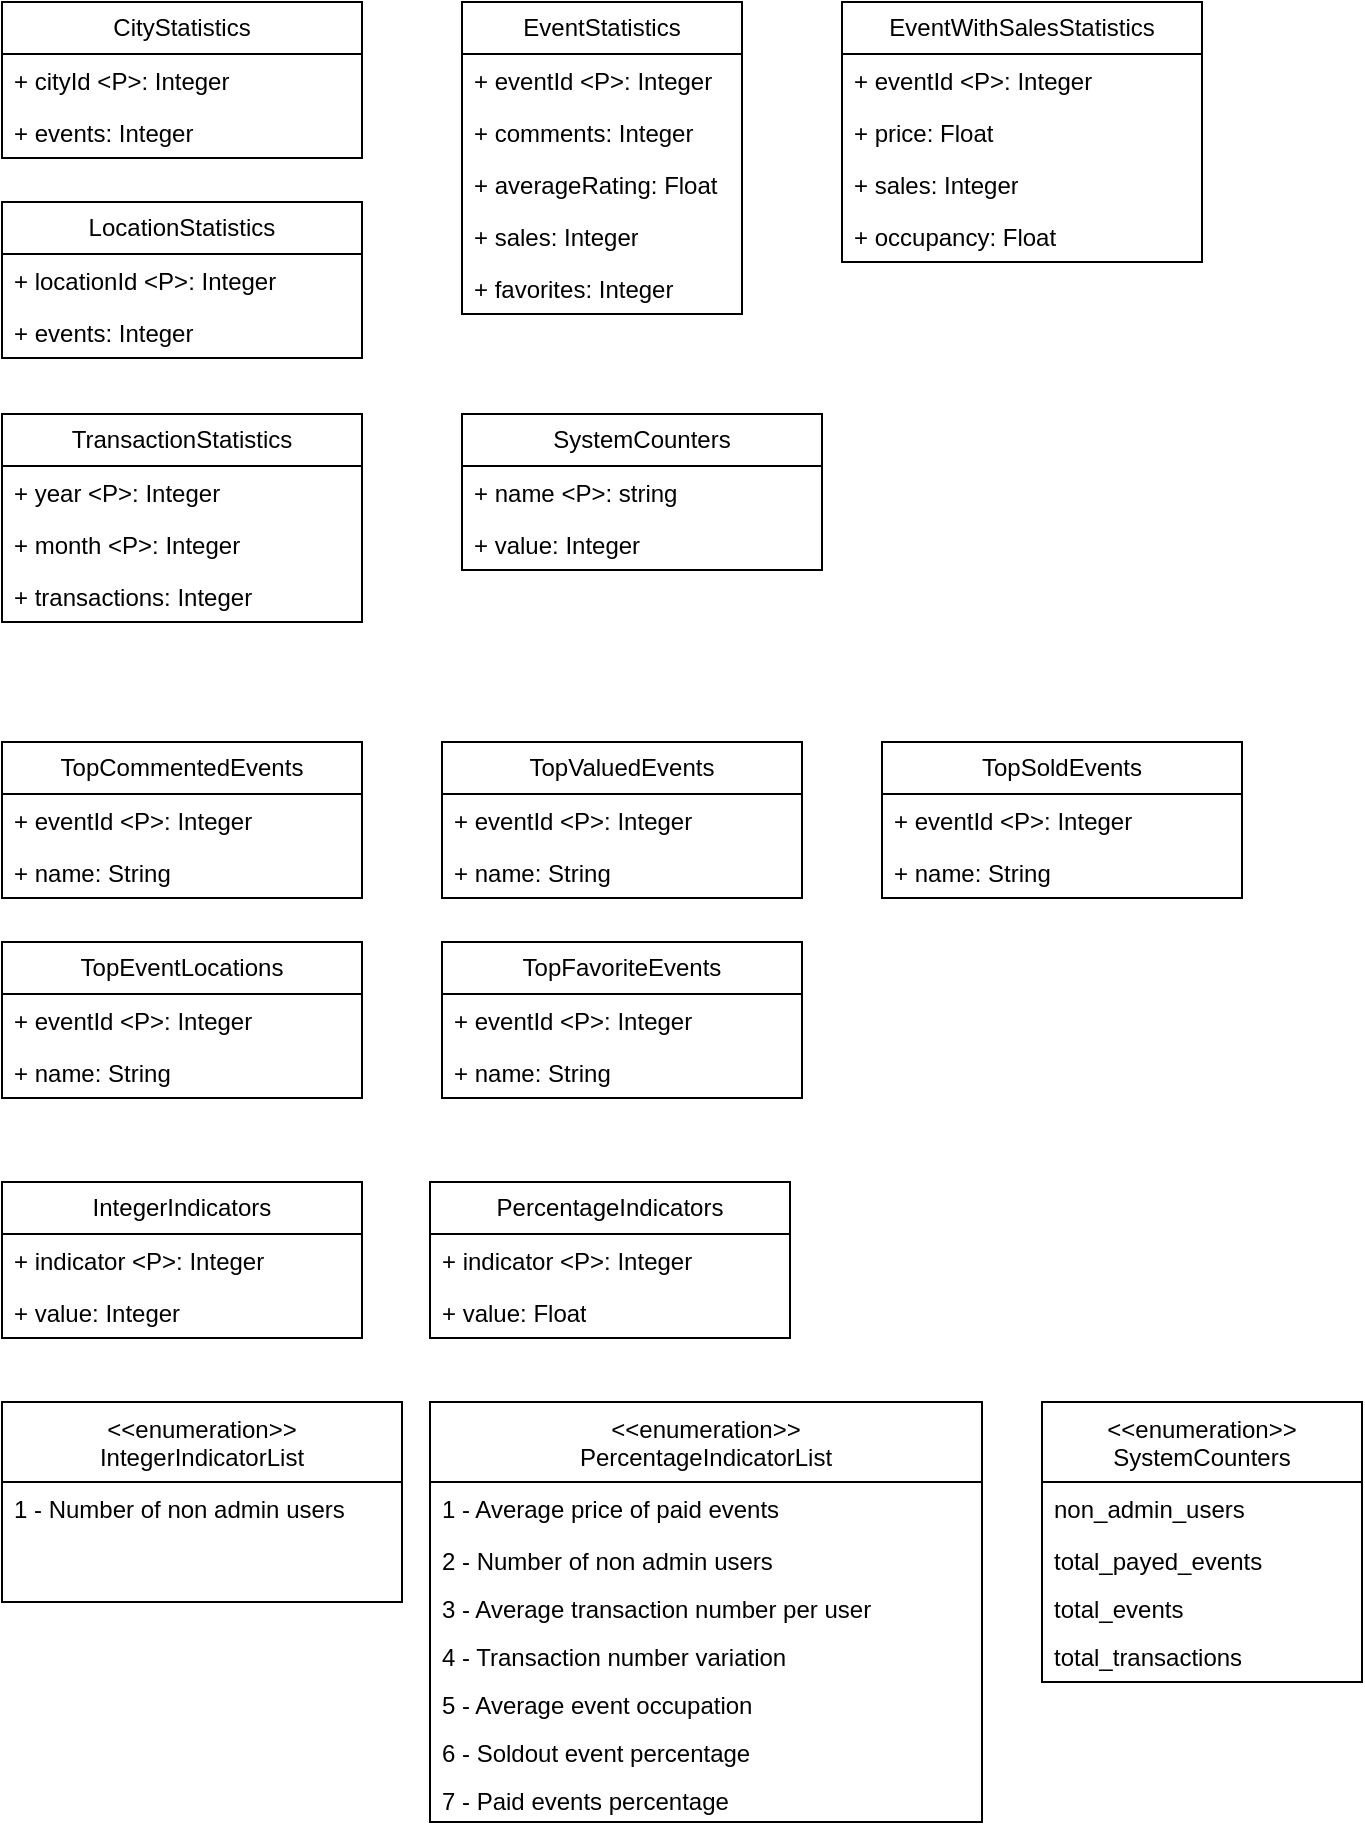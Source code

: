 <mxfile version="24.3.1" type="github">
  <diagram name="Página-1" id="GyDcyAgr15_voH2KFKZd">
    <mxGraphModel dx="2074" dy="1142" grid="1" gridSize="10" guides="1" tooltips="1" connect="1" arrows="1" fold="1" page="1" pageScale="1" pageWidth="827" pageHeight="1169" math="0" shadow="0">
      <root>
        <mxCell id="0" />
        <mxCell id="1" parent="0" />
        <mxCell id="F1hBgyZRCNYkHsS2Qec8-5" value="EventStatistics" style="swimlane;fontStyle=0;childLayout=stackLayout;horizontal=1;startSize=26;fillColor=none;horizontalStack=0;resizeParent=1;resizeParentMax=0;resizeLast=0;collapsible=1;marginBottom=0;whiteSpace=wrap;html=1;" parent="1" vertex="1">
          <mxGeometry x="340" y="340" width="140" height="156" as="geometry" />
        </mxCell>
        <mxCell id="F1hBgyZRCNYkHsS2Qec8-6" value="+ eventId &amp;lt;P&amp;gt;: Integer" style="text;strokeColor=none;fillColor=none;align=left;verticalAlign=top;spacingLeft=4;spacingRight=4;overflow=hidden;rotatable=0;points=[[0,0.5],[1,0.5]];portConstraint=eastwest;whiteSpace=wrap;html=1;" parent="F1hBgyZRCNYkHsS2Qec8-5" vertex="1">
          <mxGeometry y="26" width="140" height="26" as="geometry" />
        </mxCell>
        <mxCell id="F1hBgyZRCNYkHsS2Qec8-7" value="+ comments: Integer" style="text;strokeColor=none;fillColor=none;align=left;verticalAlign=top;spacingLeft=4;spacingRight=4;overflow=hidden;rotatable=0;points=[[0,0.5],[1,0.5]];portConstraint=eastwest;whiteSpace=wrap;html=1;" parent="F1hBgyZRCNYkHsS2Qec8-5" vertex="1">
          <mxGeometry y="52" width="140" height="26" as="geometry" />
        </mxCell>
        <mxCell id="F1hBgyZRCNYkHsS2Qec8-8" value="+ averageRating: Float" style="text;strokeColor=none;fillColor=none;align=left;verticalAlign=top;spacingLeft=4;spacingRight=4;overflow=hidden;rotatable=0;points=[[0,0.5],[1,0.5]];portConstraint=eastwest;whiteSpace=wrap;html=1;" parent="F1hBgyZRCNYkHsS2Qec8-5" vertex="1">
          <mxGeometry y="78" width="140" height="26" as="geometry" />
        </mxCell>
        <mxCell id="F1hBgyZRCNYkHsS2Qec8-9" value="+ sales: Integer" style="text;strokeColor=none;fillColor=none;align=left;verticalAlign=top;spacingLeft=4;spacingRight=4;overflow=hidden;rotatable=0;points=[[0,0.5],[1,0.5]];portConstraint=eastwest;whiteSpace=wrap;html=1;" parent="F1hBgyZRCNYkHsS2Qec8-5" vertex="1">
          <mxGeometry y="104" width="140" height="26" as="geometry" />
        </mxCell>
        <mxCell id="F1hBgyZRCNYkHsS2Qec8-10" value="+ favorites: Integer" style="text;strokeColor=none;fillColor=none;align=left;verticalAlign=top;spacingLeft=4;spacingRight=4;overflow=hidden;rotatable=0;points=[[0,0.5],[1,0.5]];portConstraint=eastwest;whiteSpace=wrap;html=1;" parent="F1hBgyZRCNYkHsS2Qec8-5" vertex="1">
          <mxGeometry y="130" width="140" height="26" as="geometry" />
        </mxCell>
        <mxCell id="F1hBgyZRCNYkHsS2Qec8-11" value="EventWithSalesStatistics" style="swimlane;fontStyle=0;childLayout=stackLayout;horizontal=1;startSize=26;fillColor=none;horizontalStack=0;resizeParent=1;resizeParentMax=0;resizeLast=0;collapsible=1;marginBottom=0;whiteSpace=wrap;html=1;" parent="1" vertex="1">
          <mxGeometry x="530" y="340" width="180" height="130" as="geometry" />
        </mxCell>
        <mxCell id="F1hBgyZRCNYkHsS2Qec8-12" value="+ eventId &amp;lt;P&amp;gt;: Integer" style="text;strokeColor=none;fillColor=none;align=left;verticalAlign=top;spacingLeft=4;spacingRight=4;overflow=hidden;rotatable=0;points=[[0,0.5],[1,0.5]];portConstraint=eastwest;whiteSpace=wrap;html=1;" parent="F1hBgyZRCNYkHsS2Qec8-11" vertex="1">
          <mxGeometry y="26" width="180" height="26" as="geometry" />
        </mxCell>
        <mxCell id="F1hBgyZRCNYkHsS2Qec8-13" value="+ price: Float" style="text;strokeColor=none;fillColor=none;align=left;verticalAlign=top;spacingLeft=4;spacingRight=4;overflow=hidden;rotatable=0;points=[[0,0.5],[1,0.5]];portConstraint=eastwest;whiteSpace=wrap;html=1;" parent="F1hBgyZRCNYkHsS2Qec8-11" vertex="1">
          <mxGeometry y="52" width="180" height="26" as="geometry" />
        </mxCell>
        <mxCell id="F1hBgyZRCNYkHsS2Qec8-14" value="+ sales: Integer" style="text;strokeColor=none;fillColor=none;align=left;verticalAlign=top;spacingLeft=4;spacingRight=4;overflow=hidden;rotatable=0;points=[[0,0.5],[1,0.5]];portConstraint=eastwest;whiteSpace=wrap;html=1;" parent="F1hBgyZRCNYkHsS2Qec8-11" vertex="1">
          <mxGeometry y="78" width="180" height="26" as="geometry" />
        </mxCell>
        <mxCell id="F1hBgyZRCNYkHsS2Qec8-15" value="+ occupancy: Float" style="text;strokeColor=none;fillColor=none;align=left;verticalAlign=top;spacingLeft=4;spacingRight=4;overflow=hidden;rotatable=0;points=[[0,0.5],[1,0.5]];portConstraint=eastwest;whiteSpace=wrap;html=1;" parent="F1hBgyZRCNYkHsS2Qec8-11" vertex="1">
          <mxGeometry y="104" width="180" height="26" as="geometry" />
        </mxCell>
        <mxCell id="F1hBgyZRCNYkHsS2Qec8-17" value="CityStatistics" style="swimlane;fontStyle=0;childLayout=stackLayout;horizontal=1;startSize=26;fillColor=none;horizontalStack=0;resizeParent=1;resizeParentMax=0;resizeLast=0;collapsible=1;marginBottom=0;whiteSpace=wrap;html=1;" parent="1" vertex="1">
          <mxGeometry x="110" y="340" width="180" height="78" as="geometry" />
        </mxCell>
        <mxCell id="F1hBgyZRCNYkHsS2Qec8-18" value="+ cityId &amp;lt;P&amp;gt;: Integer" style="text;strokeColor=none;fillColor=none;align=left;verticalAlign=top;spacingLeft=4;spacingRight=4;overflow=hidden;rotatable=0;points=[[0,0.5],[1,0.5]];portConstraint=eastwest;whiteSpace=wrap;html=1;" parent="F1hBgyZRCNYkHsS2Qec8-17" vertex="1">
          <mxGeometry y="26" width="180" height="26" as="geometry" />
        </mxCell>
        <mxCell id="F1hBgyZRCNYkHsS2Qec8-19" value="+ events: Integer" style="text;strokeColor=none;fillColor=none;align=left;verticalAlign=top;spacingLeft=4;spacingRight=4;overflow=hidden;rotatable=0;points=[[0,0.5],[1,0.5]];portConstraint=eastwest;whiteSpace=wrap;html=1;" parent="F1hBgyZRCNYkHsS2Qec8-17" vertex="1">
          <mxGeometry y="52" width="180" height="26" as="geometry" />
        </mxCell>
        <mxCell id="F1hBgyZRCNYkHsS2Qec8-22" value="LocationStatistics" style="swimlane;fontStyle=0;childLayout=stackLayout;horizontal=1;startSize=26;fillColor=none;horizontalStack=0;resizeParent=1;resizeParentMax=0;resizeLast=0;collapsible=1;marginBottom=0;whiteSpace=wrap;html=1;" parent="1" vertex="1">
          <mxGeometry x="110" y="440" width="180" height="78" as="geometry" />
        </mxCell>
        <mxCell id="F1hBgyZRCNYkHsS2Qec8-23" value="+ locationId &amp;lt;P&amp;gt;: Integer" style="text;strokeColor=none;fillColor=none;align=left;verticalAlign=top;spacingLeft=4;spacingRight=4;overflow=hidden;rotatable=0;points=[[0,0.5],[1,0.5]];portConstraint=eastwest;whiteSpace=wrap;html=1;" parent="F1hBgyZRCNYkHsS2Qec8-22" vertex="1">
          <mxGeometry y="26" width="180" height="26" as="geometry" />
        </mxCell>
        <mxCell id="F1hBgyZRCNYkHsS2Qec8-24" value="+ events: Integer" style="text;strokeColor=none;fillColor=none;align=left;verticalAlign=top;spacingLeft=4;spacingRight=4;overflow=hidden;rotatable=0;points=[[0,0.5],[1,0.5]];portConstraint=eastwest;whiteSpace=wrap;html=1;" parent="F1hBgyZRCNYkHsS2Qec8-22" vertex="1">
          <mxGeometry y="52" width="180" height="26" as="geometry" />
        </mxCell>
        <mxCell id="F1hBgyZRCNYkHsS2Qec8-25" value="TransactionStatistics" style="swimlane;fontStyle=0;childLayout=stackLayout;horizontal=1;startSize=26;fillColor=none;horizontalStack=0;resizeParent=1;resizeParentMax=0;resizeLast=0;collapsible=1;marginBottom=0;whiteSpace=wrap;html=1;" parent="1" vertex="1">
          <mxGeometry x="110" y="546" width="180" height="104" as="geometry" />
        </mxCell>
        <mxCell id="F1hBgyZRCNYkHsS2Qec8-26" value="+ year &amp;lt;P&amp;gt;: Integer" style="text;strokeColor=none;fillColor=none;align=left;verticalAlign=top;spacingLeft=4;spacingRight=4;overflow=hidden;rotatable=0;points=[[0,0.5],[1,0.5]];portConstraint=eastwest;whiteSpace=wrap;html=1;" parent="F1hBgyZRCNYkHsS2Qec8-25" vertex="1">
          <mxGeometry y="26" width="180" height="26" as="geometry" />
        </mxCell>
        <mxCell id="F1hBgyZRCNYkHsS2Qec8-27" value="+ month &amp;lt;P&amp;gt;: Integer" style="text;strokeColor=none;fillColor=none;align=left;verticalAlign=top;spacingLeft=4;spacingRight=4;overflow=hidden;rotatable=0;points=[[0,0.5],[1,0.5]];portConstraint=eastwest;whiteSpace=wrap;html=1;" parent="F1hBgyZRCNYkHsS2Qec8-25" vertex="1">
          <mxGeometry y="52" width="180" height="26" as="geometry" />
        </mxCell>
        <mxCell id="F1hBgyZRCNYkHsS2Qec8-28" value="+ transactions: Integer" style="text;strokeColor=none;fillColor=none;align=left;verticalAlign=top;spacingLeft=4;spacingRight=4;overflow=hidden;rotatable=0;points=[[0,0.5],[1,0.5]];portConstraint=eastwest;whiteSpace=wrap;html=1;" parent="F1hBgyZRCNYkHsS2Qec8-25" vertex="1">
          <mxGeometry y="78" width="180" height="26" as="geometry" />
        </mxCell>
        <mxCell id="F1hBgyZRCNYkHsS2Qec8-29" value="SystemCounters" style="swimlane;fontStyle=0;childLayout=stackLayout;horizontal=1;startSize=26;fillColor=none;horizontalStack=0;resizeParent=1;resizeParentMax=0;resizeLast=0;collapsible=1;marginBottom=0;whiteSpace=wrap;html=1;" parent="1" vertex="1">
          <mxGeometry x="340" y="546" width="180" height="78" as="geometry" />
        </mxCell>
        <mxCell id="F1hBgyZRCNYkHsS2Qec8-30" value="+ name &amp;lt;P&amp;gt;: string" style="text;strokeColor=none;fillColor=none;align=left;verticalAlign=top;spacingLeft=4;spacingRight=4;overflow=hidden;rotatable=0;points=[[0,0.5],[1,0.5]];portConstraint=eastwest;whiteSpace=wrap;html=1;" parent="F1hBgyZRCNYkHsS2Qec8-29" vertex="1">
          <mxGeometry y="26" width="180" height="26" as="geometry" />
        </mxCell>
        <mxCell id="F1hBgyZRCNYkHsS2Qec8-31" value="+ value: Integer" style="text;strokeColor=none;fillColor=none;align=left;verticalAlign=top;spacingLeft=4;spacingRight=4;overflow=hidden;rotatable=0;points=[[0,0.5],[1,0.5]];portConstraint=eastwest;whiteSpace=wrap;html=1;" parent="F1hBgyZRCNYkHsS2Qec8-29" vertex="1">
          <mxGeometry y="52" width="180" height="26" as="geometry" />
        </mxCell>
        <mxCell id="F1hBgyZRCNYkHsS2Qec8-33" value="TopCommentedEvents" style="swimlane;fontStyle=0;childLayout=stackLayout;horizontal=1;startSize=26;fillColor=none;horizontalStack=0;resizeParent=1;resizeParentMax=0;resizeLast=0;collapsible=1;marginBottom=0;whiteSpace=wrap;html=1;" parent="1" vertex="1">
          <mxGeometry x="110" y="710" width="180" height="78" as="geometry" />
        </mxCell>
        <mxCell id="F1hBgyZRCNYkHsS2Qec8-34" value="+ eventId  &amp;lt;P&amp;gt;: Integer" style="text;strokeColor=none;fillColor=none;align=left;verticalAlign=top;spacingLeft=4;spacingRight=4;overflow=hidden;rotatable=0;points=[[0,0.5],[1,0.5]];portConstraint=eastwest;whiteSpace=wrap;html=1;" parent="F1hBgyZRCNYkHsS2Qec8-33" vertex="1">
          <mxGeometry y="26" width="180" height="26" as="geometry" />
        </mxCell>
        <mxCell id="F1hBgyZRCNYkHsS2Qec8-35" value="+ name: String" style="text;strokeColor=none;fillColor=none;align=left;verticalAlign=top;spacingLeft=4;spacingRight=4;overflow=hidden;rotatable=0;points=[[0,0.5],[1,0.5]];portConstraint=eastwest;whiteSpace=wrap;html=1;" parent="F1hBgyZRCNYkHsS2Qec8-33" vertex="1">
          <mxGeometry y="52" width="180" height="26" as="geometry" />
        </mxCell>
        <mxCell id="F1hBgyZRCNYkHsS2Qec8-37" value="TopValuedEvents" style="swimlane;fontStyle=0;childLayout=stackLayout;horizontal=1;startSize=26;fillColor=none;horizontalStack=0;resizeParent=1;resizeParentMax=0;resizeLast=0;collapsible=1;marginBottom=0;whiteSpace=wrap;html=1;" parent="1" vertex="1">
          <mxGeometry x="330" y="710" width="180" height="78" as="geometry" />
        </mxCell>
        <mxCell id="F1hBgyZRCNYkHsS2Qec8-38" value="+ eventId  &amp;lt;P&amp;gt;: Integer" style="text;strokeColor=none;fillColor=none;align=left;verticalAlign=top;spacingLeft=4;spacingRight=4;overflow=hidden;rotatable=0;points=[[0,0.5],[1,0.5]];portConstraint=eastwest;whiteSpace=wrap;html=1;" parent="F1hBgyZRCNYkHsS2Qec8-37" vertex="1">
          <mxGeometry y="26" width="180" height="26" as="geometry" />
        </mxCell>
        <mxCell id="F1hBgyZRCNYkHsS2Qec8-39" value="+ name: String" style="text;strokeColor=none;fillColor=none;align=left;verticalAlign=top;spacingLeft=4;spacingRight=4;overflow=hidden;rotatable=0;points=[[0,0.5],[1,0.5]];portConstraint=eastwest;whiteSpace=wrap;html=1;" parent="F1hBgyZRCNYkHsS2Qec8-37" vertex="1">
          <mxGeometry y="52" width="180" height="26" as="geometry" />
        </mxCell>
        <mxCell id="F1hBgyZRCNYkHsS2Qec8-40" value="TopSoldEvents" style="swimlane;fontStyle=0;childLayout=stackLayout;horizontal=1;startSize=26;fillColor=none;horizontalStack=0;resizeParent=1;resizeParentMax=0;resizeLast=0;collapsible=1;marginBottom=0;whiteSpace=wrap;html=1;" parent="1" vertex="1">
          <mxGeometry x="550" y="710" width="180" height="78" as="geometry" />
        </mxCell>
        <mxCell id="F1hBgyZRCNYkHsS2Qec8-41" value="+ eventId  &amp;lt;P&amp;gt;: Integer" style="text;strokeColor=none;fillColor=none;align=left;verticalAlign=top;spacingLeft=4;spacingRight=4;overflow=hidden;rotatable=0;points=[[0,0.5],[1,0.5]];portConstraint=eastwest;whiteSpace=wrap;html=1;" parent="F1hBgyZRCNYkHsS2Qec8-40" vertex="1">
          <mxGeometry y="26" width="180" height="26" as="geometry" />
        </mxCell>
        <mxCell id="F1hBgyZRCNYkHsS2Qec8-42" value="+ name: String" style="text;strokeColor=none;fillColor=none;align=left;verticalAlign=top;spacingLeft=4;spacingRight=4;overflow=hidden;rotatable=0;points=[[0,0.5],[1,0.5]];portConstraint=eastwest;whiteSpace=wrap;html=1;" parent="F1hBgyZRCNYkHsS2Qec8-40" vertex="1">
          <mxGeometry y="52" width="180" height="26" as="geometry" />
        </mxCell>
        <mxCell id="F1hBgyZRCNYkHsS2Qec8-43" value="TopEventLocations" style="swimlane;fontStyle=0;childLayout=stackLayout;horizontal=1;startSize=26;fillColor=none;horizontalStack=0;resizeParent=1;resizeParentMax=0;resizeLast=0;collapsible=1;marginBottom=0;whiteSpace=wrap;html=1;" parent="1" vertex="1">
          <mxGeometry x="110" y="810" width="180" height="78" as="geometry" />
        </mxCell>
        <mxCell id="F1hBgyZRCNYkHsS2Qec8-44" value="+ eventId  &amp;lt;P&amp;gt;: Integer" style="text;strokeColor=none;fillColor=none;align=left;verticalAlign=top;spacingLeft=4;spacingRight=4;overflow=hidden;rotatable=0;points=[[0,0.5],[1,0.5]];portConstraint=eastwest;whiteSpace=wrap;html=1;" parent="F1hBgyZRCNYkHsS2Qec8-43" vertex="1">
          <mxGeometry y="26" width="180" height="26" as="geometry" />
        </mxCell>
        <mxCell id="F1hBgyZRCNYkHsS2Qec8-45" value="+ name: String" style="text;strokeColor=none;fillColor=none;align=left;verticalAlign=top;spacingLeft=4;spacingRight=4;overflow=hidden;rotatable=0;points=[[0,0.5],[1,0.5]];portConstraint=eastwest;whiteSpace=wrap;html=1;" parent="F1hBgyZRCNYkHsS2Qec8-43" vertex="1">
          <mxGeometry y="52" width="180" height="26" as="geometry" />
        </mxCell>
        <mxCell id="F1hBgyZRCNYkHsS2Qec8-46" value="TopFavoriteEvents" style="swimlane;fontStyle=0;childLayout=stackLayout;horizontal=1;startSize=26;fillColor=none;horizontalStack=0;resizeParent=1;resizeParentMax=0;resizeLast=0;collapsible=1;marginBottom=0;whiteSpace=wrap;html=1;" parent="1" vertex="1">
          <mxGeometry x="330" y="810" width="180" height="78" as="geometry" />
        </mxCell>
        <mxCell id="F1hBgyZRCNYkHsS2Qec8-47" value="+ eventId  &amp;lt;P&amp;gt;: Integer" style="text;strokeColor=none;fillColor=none;align=left;verticalAlign=top;spacingLeft=4;spacingRight=4;overflow=hidden;rotatable=0;points=[[0,0.5],[1,0.5]];portConstraint=eastwest;whiteSpace=wrap;html=1;" parent="F1hBgyZRCNYkHsS2Qec8-46" vertex="1">
          <mxGeometry y="26" width="180" height="26" as="geometry" />
        </mxCell>
        <mxCell id="F1hBgyZRCNYkHsS2Qec8-48" value="+ name: String" style="text;strokeColor=none;fillColor=none;align=left;verticalAlign=top;spacingLeft=4;spacingRight=4;overflow=hidden;rotatable=0;points=[[0,0.5],[1,0.5]];portConstraint=eastwest;whiteSpace=wrap;html=1;" parent="F1hBgyZRCNYkHsS2Qec8-46" vertex="1">
          <mxGeometry y="52" width="180" height="26" as="geometry" />
        </mxCell>
        <mxCell id="F1hBgyZRCNYkHsS2Qec8-49" value="&lt;div&gt;IntegerIndicators&lt;/div&gt;" style="swimlane;fontStyle=0;childLayout=stackLayout;horizontal=1;startSize=26;fillColor=none;horizontalStack=0;resizeParent=1;resizeParentMax=0;resizeLast=0;collapsible=1;marginBottom=0;whiteSpace=wrap;html=1;" parent="1" vertex="1">
          <mxGeometry x="110" y="930" width="180" height="78" as="geometry" />
        </mxCell>
        <mxCell id="F1hBgyZRCNYkHsS2Qec8-50" value="+ indicator &amp;lt;P&amp;gt;: Integer" style="text;strokeColor=none;fillColor=none;align=left;verticalAlign=top;spacingLeft=4;spacingRight=4;overflow=hidden;rotatable=0;points=[[0,0.5],[1,0.5]];portConstraint=eastwest;whiteSpace=wrap;html=1;" parent="F1hBgyZRCNYkHsS2Qec8-49" vertex="1">
          <mxGeometry y="26" width="180" height="26" as="geometry" />
        </mxCell>
        <mxCell id="F1hBgyZRCNYkHsS2Qec8-51" value="+ value: Integer" style="text;strokeColor=none;fillColor=none;align=left;verticalAlign=top;spacingLeft=4;spacingRight=4;overflow=hidden;rotatable=0;points=[[0,0.5],[1,0.5]];portConstraint=eastwest;whiteSpace=wrap;html=1;" parent="F1hBgyZRCNYkHsS2Qec8-49" vertex="1">
          <mxGeometry y="52" width="180" height="26" as="geometry" />
        </mxCell>
        <mxCell id="F1hBgyZRCNYkHsS2Qec8-55" value="&lt;div&gt;PercentageIndicators&lt;/div&gt;" style="swimlane;fontStyle=0;childLayout=stackLayout;horizontal=1;startSize=26;fillColor=none;horizontalStack=0;resizeParent=1;resizeParentMax=0;resizeLast=0;collapsible=1;marginBottom=0;whiteSpace=wrap;html=1;" parent="1" vertex="1">
          <mxGeometry x="324" y="930" width="180" height="78" as="geometry" />
        </mxCell>
        <mxCell id="F1hBgyZRCNYkHsS2Qec8-56" value="+ indicator &amp;lt;P&amp;gt;: Integer" style="text;strokeColor=none;fillColor=none;align=left;verticalAlign=top;spacingLeft=4;spacingRight=4;overflow=hidden;rotatable=0;points=[[0,0.5],[1,0.5]];portConstraint=eastwest;whiteSpace=wrap;html=1;" parent="F1hBgyZRCNYkHsS2Qec8-55" vertex="1">
          <mxGeometry y="26" width="180" height="26" as="geometry" />
        </mxCell>
        <mxCell id="F1hBgyZRCNYkHsS2Qec8-57" value="+ value: Float" style="text;strokeColor=none;fillColor=none;align=left;verticalAlign=top;spacingLeft=4;spacingRight=4;overflow=hidden;rotatable=0;points=[[0,0.5],[1,0.5]];portConstraint=eastwest;whiteSpace=wrap;html=1;" parent="F1hBgyZRCNYkHsS2Qec8-55" vertex="1">
          <mxGeometry y="52" width="180" height="26" as="geometry" />
        </mxCell>
        <mxCell id="F1hBgyZRCNYkHsS2Qec8-64" value="&lt;&lt;enumeration&gt;&gt;&#xa;IntegerIndicatorList&#xa;" style="swimlane;fontStyle=0;align=center;verticalAlign=top;childLayout=stackLayout;horizontal=1;startSize=40;horizontalStack=0;resizeParent=1;resizeLast=0;collapsible=1;marginBottom=0;rounded=0;shadow=0;strokeWidth=1;" parent="1" vertex="1">
          <mxGeometry x="110" y="1040" width="200" height="100" as="geometry">
            <mxRectangle x="348" y="-320" width="160" height="26" as="alternateBounds" />
          </mxGeometry>
        </mxCell>
        <mxCell id="F1hBgyZRCNYkHsS2Qec8-66" value="1 - Number of non admin users " style="text;align=left;verticalAlign=top;spacingLeft=4;spacingRight=4;overflow=hidden;rotatable=0;points=[[0,0.5],[1,0.5]];portConstraint=eastwest;rounded=0;shadow=0;html=0;" parent="F1hBgyZRCNYkHsS2Qec8-64" vertex="1">
          <mxGeometry y="40" width="200" height="24" as="geometry" />
        </mxCell>
        <mxCell id="F1hBgyZRCNYkHsS2Qec8-70" value="&lt;&lt;enumeration&gt;&gt;&#xa;PercentageIndicatorList&#xa;" style="swimlane;fontStyle=0;align=center;verticalAlign=top;childLayout=stackLayout;horizontal=1;startSize=40;horizontalStack=0;resizeParent=1;resizeLast=0;collapsible=1;marginBottom=0;rounded=0;shadow=0;strokeWidth=1;" parent="1" vertex="1">
          <mxGeometry x="324" y="1040" width="276" height="210" as="geometry">
            <mxRectangle x="348" y="-320" width="160" height="26" as="alternateBounds" />
          </mxGeometry>
        </mxCell>
        <mxCell id="F1hBgyZRCNYkHsS2Qec8-71" value="1 - Average price of paid events" style="text;align=left;verticalAlign=top;spacingLeft=4;spacingRight=4;overflow=hidden;rotatable=0;points=[[0,0.5],[1,0.5]];portConstraint=eastwest;" parent="F1hBgyZRCNYkHsS2Qec8-70" vertex="1">
          <mxGeometry y="40" width="276" height="26" as="geometry" />
        </mxCell>
        <mxCell id="F1hBgyZRCNYkHsS2Qec8-72" value="2 - Number of non admin users " style="text;align=left;verticalAlign=top;spacingLeft=4;spacingRight=4;overflow=hidden;rotatable=0;points=[[0,0.5],[1,0.5]];portConstraint=eastwest;rounded=0;shadow=0;html=0;" parent="F1hBgyZRCNYkHsS2Qec8-70" vertex="1">
          <mxGeometry y="66" width="276" height="24" as="geometry" />
        </mxCell>
        <mxCell id="F1hBgyZRCNYkHsS2Qec8-74" value="3 - Average transaction number per user " style="text;align=left;verticalAlign=top;spacingLeft=4;spacingRight=4;overflow=hidden;rotatable=0;points=[[0,0.5],[1,0.5]];portConstraint=eastwest;rounded=0;shadow=0;html=0;" parent="F1hBgyZRCNYkHsS2Qec8-70" vertex="1">
          <mxGeometry y="90" width="276" height="24" as="geometry" />
        </mxCell>
        <mxCell id="F1hBgyZRCNYkHsS2Qec8-73" value="4 - Transaction number variation " style="text;align=left;verticalAlign=top;spacingLeft=4;spacingRight=4;overflow=hidden;rotatable=0;points=[[0,0.5],[1,0.5]];portConstraint=eastwest;rounded=0;shadow=0;html=0;" parent="F1hBgyZRCNYkHsS2Qec8-70" vertex="1">
          <mxGeometry y="114" width="276" height="24" as="geometry" />
        </mxCell>
        <mxCell id="F1hBgyZRCNYkHsS2Qec8-76" value="5 - Average event occupation " style="text;align=left;verticalAlign=top;spacingLeft=4;spacingRight=4;overflow=hidden;rotatable=0;points=[[0,0.5],[1,0.5]];portConstraint=eastwest;rounded=0;shadow=0;html=0;" parent="F1hBgyZRCNYkHsS2Qec8-70" vertex="1">
          <mxGeometry y="138" width="276" height="24" as="geometry" />
        </mxCell>
        <mxCell id="F1hBgyZRCNYkHsS2Qec8-75" value="6 - Soldout event percentage" style="text;align=left;verticalAlign=top;spacingLeft=4;spacingRight=4;overflow=hidden;rotatable=0;points=[[0,0.5],[1,0.5]];portConstraint=eastwest;rounded=0;shadow=0;html=0;" parent="F1hBgyZRCNYkHsS2Qec8-70" vertex="1">
          <mxGeometry y="162" width="276" height="24" as="geometry" />
        </mxCell>
        <mxCell id="F1hBgyZRCNYkHsS2Qec8-77" value="7 - Paid events percentage" style="text;align=left;verticalAlign=top;spacingLeft=4;spacingRight=4;overflow=hidden;rotatable=0;points=[[0,0.5],[1,0.5]];portConstraint=eastwest;rounded=0;shadow=0;html=0;" parent="F1hBgyZRCNYkHsS2Qec8-70" vertex="1">
          <mxGeometry y="186" width="276" height="24" as="geometry" />
        </mxCell>
        <mxCell id="F1hBgyZRCNYkHsS2Qec8-78" value="&lt;&lt;enumeration&gt;&gt;&#xa;SystemCounters&#xa;" style="swimlane;fontStyle=0;align=center;verticalAlign=top;childLayout=stackLayout;horizontal=1;startSize=40;horizontalStack=0;resizeParent=1;resizeLast=0;collapsible=1;marginBottom=0;rounded=0;shadow=0;strokeWidth=1;" parent="1" vertex="1">
          <mxGeometry x="630" y="1040" width="160" height="140" as="geometry">
            <mxRectangle x="348" y="-320" width="160" height="26" as="alternateBounds" />
          </mxGeometry>
        </mxCell>
        <mxCell id="F1hBgyZRCNYkHsS2Qec8-79" value="non_admin_users" style="text;align=left;verticalAlign=top;spacingLeft=4;spacingRight=4;overflow=hidden;rotatable=0;points=[[0,0.5],[1,0.5]];portConstraint=eastwest;" parent="F1hBgyZRCNYkHsS2Qec8-78" vertex="1">
          <mxGeometry y="40" width="160" height="26" as="geometry" />
        </mxCell>
        <mxCell id="F1hBgyZRCNYkHsS2Qec8-80" value="total_payed_events" style="text;align=left;verticalAlign=top;spacingLeft=4;spacingRight=4;overflow=hidden;rotatable=0;points=[[0,0.5],[1,0.5]];portConstraint=eastwest;rounded=0;shadow=0;html=0;" parent="F1hBgyZRCNYkHsS2Qec8-78" vertex="1">
          <mxGeometry y="66" width="160" height="24" as="geometry" />
        </mxCell>
        <mxCell id="F1hBgyZRCNYkHsS2Qec8-81" value="total_events" style="text;align=left;verticalAlign=top;spacingLeft=4;spacingRight=4;overflow=hidden;rotatable=0;points=[[0,0.5],[1,0.5]];portConstraint=eastwest;rounded=0;shadow=0;html=0;" parent="F1hBgyZRCNYkHsS2Qec8-78" vertex="1">
          <mxGeometry y="90" width="160" height="24" as="geometry" />
        </mxCell>
        <mxCell id="F1hBgyZRCNYkHsS2Qec8-82" value="total_transactions" style="text;align=left;verticalAlign=top;spacingLeft=4;spacingRight=4;overflow=hidden;rotatable=0;points=[[0,0.5],[1,0.5]];portConstraint=eastwest;rounded=0;shadow=0;html=0;" parent="F1hBgyZRCNYkHsS2Qec8-78" vertex="1">
          <mxGeometry y="114" width="160" height="24" as="geometry" />
        </mxCell>
      </root>
    </mxGraphModel>
  </diagram>
</mxfile>
